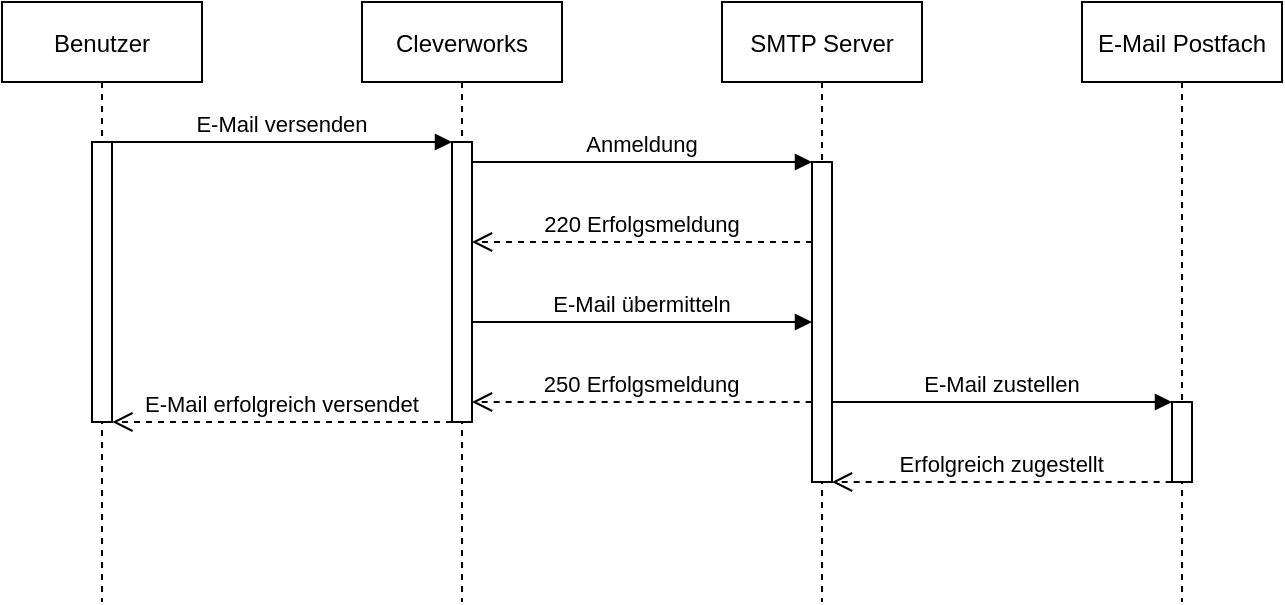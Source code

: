<mxfile version="20.0.3" type="github">
  <diagram id="kgpKYQtTHZ0yAKxKKP6v" name="Page-1">
    <mxGraphModel dx="981" dy="523" grid="1" gridSize="10" guides="1" tooltips="1" connect="1" arrows="1" fold="1" page="1" pageScale="1" pageWidth="850" pageHeight="1100" math="0" shadow="0">
      <root>
        <mxCell id="0" />
        <mxCell id="1" parent="0" />
        <mxCell id="3nuBFxr9cyL0pnOWT2aG-1" value="Cleverworks" style="shape=umlLifeline;perimeter=lifelinePerimeter;container=1;collapsible=0;recursiveResize=0;rounded=0;shadow=0;strokeWidth=1;" parent="1" vertex="1">
          <mxGeometry x="220" y="80" width="100" height="300" as="geometry" />
        </mxCell>
        <mxCell id="3nuBFxr9cyL0pnOWT2aG-2" value="" style="points=[];perimeter=orthogonalPerimeter;rounded=0;shadow=0;strokeWidth=1;" parent="3nuBFxr9cyL0pnOWT2aG-1" vertex="1">
          <mxGeometry x="45" y="70" width="10" height="140" as="geometry" />
        </mxCell>
        <mxCell id="NL44-Q9zG9GkFg93XU2z-3" value="220 Erfolgsmeldung" style="verticalAlign=bottom;endArrow=open;dashed=1;endSize=8;exitX=0;exitY=0.95;shadow=0;strokeWidth=1;" edge="1" parent="3nuBFxr9cyL0pnOWT2aG-1">
          <mxGeometry relative="1" as="geometry">
            <mxPoint x="55" y="120.0" as="targetPoint" />
            <mxPoint x="225" y="120.0" as="sourcePoint" />
          </mxGeometry>
        </mxCell>
        <mxCell id="NL44-Q9zG9GkFg93XU2z-4" value="E-Mail übermitteln" style="verticalAlign=bottom;endArrow=block;entryX=0;entryY=0;shadow=0;strokeWidth=1;" edge="1" parent="3nuBFxr9cyL0pnOWT2aG-1">
          <mxGeometry relative="1" as="geometry">
            <mxPoint x="55" y="160.0" as="sourcePoint" />
            <mxPoint x="225" y="160.0" as="targetPoint" />
          </mxGeometry>
        </mxCell>
        <mxCell id="NL44-Q9zG9GkFg93XU2z-13" value="E-Mail erfolgreich versendet" style="verticalAlign=bottom;endArrow=open;dashed=1;endSize=8;shadow=0;strokeWidth=1;exitX=-0.017;exitY=0.75;exitDx=0;exitDy=0;exitPerimeter=0;" edge="1" parent="3nuBFxr9cyL0pnOWT2aG-1">
          <mxGeometry relative="1" as="geometry">
            <mxPoint x="-124.83" y="210.0" as="targetPoint" />
            <mxPoint x="45.0" y="210.0" as="sourcePoint" />
            <Array as="points">
              <mxPoint x="-49.83" y="210" />
            </Array>
          </mxGeometry>
        </mxCell>
        <mxCell id="3nuBFxr9cyL0pnOWT2aG-5" value="SMTP Server" style="shape=umlLifeline;perimeter=lifelinePerimeter;container=1;collapsible=0;recursiveResize=0;rounded=0;shadow=0;strokeWidth=1;" parent="1" vertex="1">
          <mxGeometry x="400" y="80" width="100" height="300" as="geometry" />
        </mxCell>
        <mxCell id="3nuBFxr9cyL0pnOWT2aG-6" value="" style="points=[];perimeter=orthogonalPerimeter;rounded=0;shadow=0;strokeWidth=1;" parent="3nuBFxr9cyL0pnOWT2aG-5" vertex="1">
          <mxGeometry x="45" y="80" width="10" height="160" as="geometry" />
        </mxCell>
        <mxCell id="NL44-Q9zG9GkFg93XU2z-5" value="E-Mail zustellen" style="verticalAlign=bottom;endArrow=block;entryX=0;entryY=0;shadow=0;strokeWidth=1;" edge="1" parent="3nuBFxr9cyL0pnOWT2aG-5">
          <mxGeometry relative="1" as="geometry">
            <mxPoint x="55" y="200.0" as="sourcePoint" />
            <mxPoint x="225.0" y="200.0" as="targetPoint" />
          </mxGeometry>
        </mxCell>
        <mxCell id="NL44-Q9zG9GkFg93XU2z-6" value="Erfolgreich zugestellt" style="verticalAlign=bottom;endArrow=open;dashed=1;endSize=8;shadow=0;strokeWidth=1;exitX=-0.017;exitY=0.75;exitDx=0;exitDy=0;exitPerimeter=0;" edge="1" parent="3nuBFxr9cyL0pnOWT2aG-5">
          <mxGeometry relative="1" as="geometry">
            <mxPoint x="55" y="240" as="targetPoint" />
            <mxPoint x="224.83" y="240" as="sourcePoint" />
            <Array as="points">
              <mxPoint x="130" y="240" />
            </Array>
          </mxGeometry>
        </mxCell>
        <mxCell id="3nuBFxr9cyL0pnOWT2aG-7" value="250 Erfolgsmeldung" style="verticalAlign=bottom;endArrow=open;dashed=1;endSize=8;shadow=0;strokeWidth=1;exitX=-0.017;exitY=0.75;exitDx=0;exitDy=0;exitPerimeter=0;" parent="1" source="3nuBFxr9cyL0pnOWT2aG-6" target="3nuBFxr9cyL0pnOWT2aG-2" edge="1">
          <mxGeometry relative="1" as="geometry">
            <mxPoint x="375" y="236" as="targetPoint" />
            <Array as="points">
              <mxPoint x="350" y="280" />
            </Array>
          </mxGeometry>
        </mxCell>
        <mxCell id="3nuBFxr9cyL0pnOWT2aG-8" value="Anmeldung" style="verticalAlign=bottom;endArrow=block;entryX=0;entryY=0;shadow=0;strokeWidth=1;" parent="1" source="3nuBFxr9cyL0pnOWT2aG-2" target="3nuBFxr9cyL0pnOWT2aG-6" edge="1">
          <mxGeometry relative="1" as="geometry">
            <mxPoint x="375" y="160" as="sourcePoint" />
          </mxGeometry>
        </mxCell>
        <mxCell id="NL44-Q9zG9GkFg93XU2z-1" value="E-Mail Postfach" style="shape=umlLifeline;perimeter=lifelinePerimeter;container=1;collapsible=0;recursiveResize=0;rounded=0;shadow=0;strokeWidth=1;" vertex="1" parent="1">
          <mxGeometry x="580" y="80" width="100" height="300" as="geometry" />
        </mxCell>
        <mxCell id="NL44-Q9zG9GkFg93XU2z-2" value="" style="points=[];perimeter=orthogonalPerimeter;rounded=0;shadow=0;strokeWidth=1;" vertex="1" parent="NL44-Q9zG9GkFg93XU2z-1">
          <mxGeometry x="45" y="200" width="10" height="40" as="geometry" />
        </mxCell>
        <mxCell id="NL44-Q9zG9GkFg93XU2z-7" value="Benutzer" style="shape=umlLifeline;perimeter=lifelinePerimeter;container=1;collapsible=0;recursiveResize=0;rounded=0;shadow=0;strokeWidth=1;" vertex="1" parent="1">
          <mxGeometry x="40" y="80" width="100" height="300" as="geometry" />
        </mxCell>
        <mxCell id="NL44-Q9zG9GkFg93XU2z-8" value="" style="points=[];perimeter=orthogonalPerimeter;rounded=0;shadow=0;strokeWidth=1;" vertex="1" parent="NL44-Q9zG9GkFg93XU2z-7">
          <mxGeometry x="45" y="70" width="10" height="140" as="geometry" />
        </mxCell>
        <mxCell id="NL44-Q9zG9GkFg93XU2z-12" value="E-Mail versenden" style="verticalAlign=bottom;endArrow=block;entryX=0;entryY=0;shadow=0;strokeWidth=1;" edge="1" parent="NL44-Q9zG9GkFg93XU2z-7">
          <mxGeometry relative="1" as="geometry">
            <mxPoint x="55" y="70.0" as="sourcePoint" />
            <mxPoint x="225" y="70.0" as="targetPoint" />
          </mxGeometry>
        </mxCell>
      </root>
    </mxGraphModel>
  </diagram>
</mxfile>
